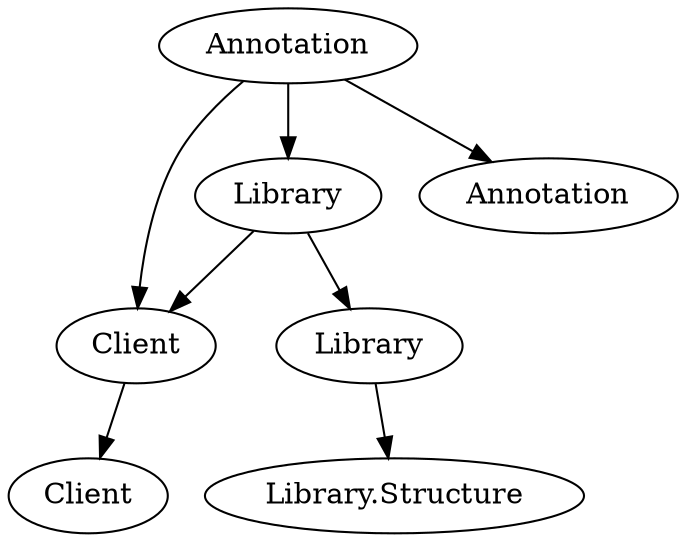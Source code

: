 digraph G {
0 [label="Client"];
1 [label="Client"];
2 [label="Library"];
3 [label="Library"];
4 [label="Library.Structure"];
5 [label="Annotation"];
6 [label="Annotation"];
0 -> 1;
2 -> 0;
2 -> 3;
3 -> 4;
5 -> 0;
5 -> 2;
5 -> 6;
}